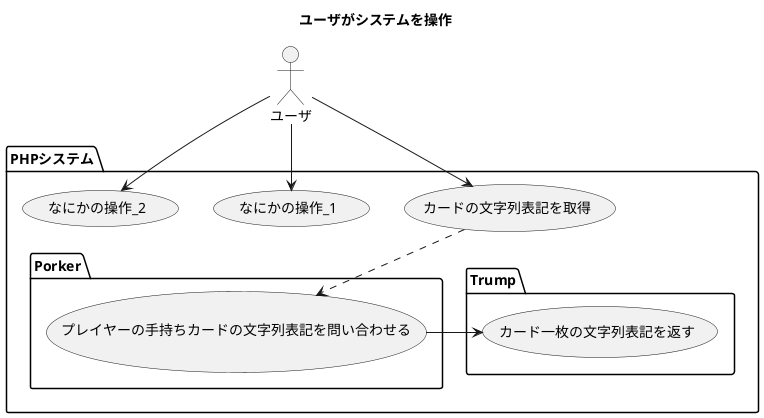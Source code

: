 @startuml

title ユーザがシステムを操作

''left to right direction

actor ユーザ

package "PHPシステム" {
    usecase カードの文字列表記を取得
    usecase なにかの操作_1
    usecase なにかの操作_2

    package "Porker" {
        usecase プレイヤーの手持ちカードの文字列表記を問い合わせる
    }

    package "Trump" {
        usecase カード一枚の文字列表記を返す
    }
}


ユーザ --> カードの文字列表記を取得
カードの文字列表記を取得 ..> プレイヤーの手持ちカードの文字列表記を問い合わせる
プレイヤーの手持ちカードの文字列表記を問い合わせる -l-> カード一枚の文字列表記を返す
ユーザ --> なにかの操作_1
ユーザ --> なにかの操作_2



@enduml